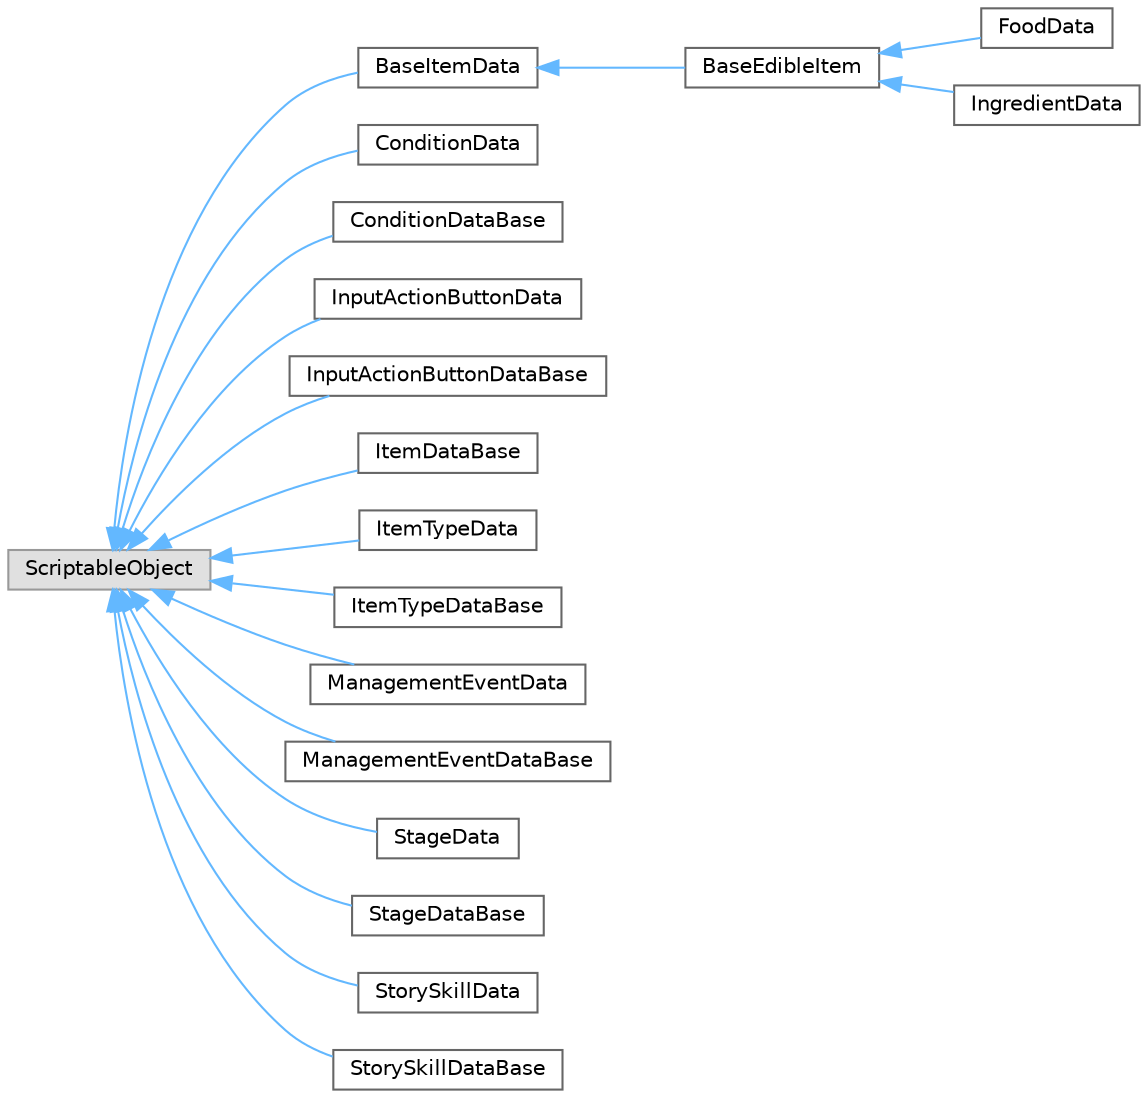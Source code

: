 digraph "クラス階層図"
{
 // LATEX_PDF_SIZE
  bgcolor="transparent";
  edge [fontname=Helvetica,fontsize=10,labelfontname=Helvetica,labelfontsize=10];
  node [fontname=Helvetica,fontsize=10,shape=box,height=0.2,width=0.4];
  rankdir="LR";
  Node0 [id="Node000000",label="ScriptableObject",height=0.2,width=0.4,color="grey60", fillcolor="#E0E0E0", style="filled",tooltip=" "];
  Node0 -> Node1 [id="edge534_Node000000_Node000001",dir="back",color="steelblue1",style="solid",tooltip=" "];
  Node1 [id="Node000001",label="BaseItemData",height=0.2,width=0.4,color="grey40", fillcolor="white", style="filled",URL="$class_base_item_data.html",tooltip=" "];
  Node1 -> Node2 [id="edge535_Node000001_Node000002",dir="back",color="steelblue1",style="solid",tooltip=" "];
  Node2 [id="Node000002",label="BaseEdibleItem",height=0.2,width=0.4,color="grey40", fillcolor="white", style="filled",URL="$class_base_edible_item.html",tooltip=" "];
  Node2 -> Node3 [id="edge536_Node000002_Node000003",dir="back",color="steelblue1",style="solid",tooltip=" "];
  Node3 [id="Node000003",label="FoodData",height=0.2,width=0.4,color="grey40", fillcolor="white", style="filled",URL="$class_food_data.html",tooltip=" "];
  Node2 -> Node4 [id="edge537_Node000002_Node000004",dir="back",color="steelblue1",style="solid",tooltip=" "];
  Node4 [id="Node000004",label="IngredientData",height=0.2,width=0.4,color="grey40", fillcolor="white", style="filled",URL="$class_ingredient_data.html",tooltip=" "];
  Node0 -> Node5 [id="edge538_Node000000_Node000005",dir="back",color="steelblue1",style="solid",tooltip=" "];
  Node5 [id="Node000005",label="ConditionData",height=0.2,width=0.4,color="grey40", fillcolor="white", style="filled",URL="$class_condition_data.html",tooltip=" "];
  Node0 -> Node6 [id="edge539_Node000000_Node000006",dir="back",color="steelblue1",style="solid",tooltip=" "];
  Node6 [id="Node000006",label="ConditionDataBase",height=0.2,width=0.4,color="grey40", fillcolor="white", style="filled",URL="$class_condition_data_base.html",tooltip=" "];
  Node0 -> Node7 [id="edge540_Node000000_Node000007",dir="back",color="steelblue1",style="solid",tooltip=" "];
  Node7 [id="Node000007",label="InputActionButtonData",height=0.2,width=0.4,color="grey40", fillcolor="white", style="filled",URL="$class_input_action_button_data.html",tooltip=" "];
  Node0 -> Node8 [id="edge541_Node000000_Node000008",dir="back",color="steelblue1",style="solid",tooltip=" "];
  Node8 [id="Node000008",label="InputActionButtonDataBase",height=0.2,width=0.4,color="grey40", fillcolor="white", style="filled",URL="$class_input_action_button_data_base.html",tooltip=" "];
  Node0 -> Node9 [id="edge542_Node000000_Node000009",dir="back",color="steelblue1",style="solid",tooltip=" "];
  Node9 [id="Node000009",label="ItemDataBase",height=0.2,width=0.4,color="grey40", fillcolor="white", style="filled",URL="$class_item_data_base.html",tooltip=" "];
  Node0 -> Node10 [id="edge543_Node000000_Node000010",dir="back",color="steelblue1",style="solid",tooltip=" "];
  Node10 [id="Node000010",label="ItemTypeData",height=0.2,width=0.4,color="grey40", fillcolor="white", style="filled",URL="$class_item_type_data.html",tooltip=" "];
  Node0 -> Node11 [id="edge544_Node000000_Node000011",dir="back",color="steelblue1",style="solid",tooltip=" "];
  Node11 [id="Node000011",label="ItemTypeDataBase",height=0.2,width=0.4,color="grey40", fillcolor="white", style="filled",URL="$class_item_type_data_base.html",tooltip=" "];
  Node0 -> Node12 [id="edge545_Node000000_Node000012",dir="back",color="steelblue1",style="solid",tooltip=" "];
  Node12 [id="Node000012",label="ManagementEventData",height=0.2,width=0.4,color="grey40", fillcolor="white", style="filled",URL="$class_management_event_data.html",tooltip=" "];
  Node0 -> Node13 [id="edge546_Node000000_Node000013",dir="back",color="steelblue1",style="solid",tooltip=" "];
  Node13 [id="Node000013",label="ManagementEventDataBase",height=0.2,width=0.4,color="grey40", fillcolor="white", style="filled",URL="$class_management_event_data_base.html",tooltip=" "];
  Node0 -> Node14 [id="edge547_Node000000_Node000014",dir="back",color="steelblue1",style="solid",tooltip=" "];
  Node14 [id="Node000014",label="StageData",height=0.2,width=0.4,color="grey40", fillcolor="white", style="filled",URL="$class_stage_data.html",tooltip=" "];
  Node0 -> Node15 [id="edge548_Node000000_Node000015",dir="back",color="steelblue1",style="solid",tooltip=" "];
  Node15 [id="Node000015",label="StageDataBase",height=0.2,width=0.4,color="grey40", fillcolor="white", style="filled",URL="$class_stage_data_base.html",tooltip=" "];
  Node0 -> Node16 [id="edge549_Node000000_Node000016",dir="back",color="steelblue1",style="solid",tooltip=" "];
  Node16 [id="Node000016",label="StorySkillData",height=0.2,width=0.4,color="grey40", fillcolor="white", style="filled",URL="$class_story_skill_data.html",tooltip=" "];
  Node0 -> Node17 [id="edge550_Node000000_Node000017",dir="back",color="steelblue1",style="solid",tooltip=" "];
  Node17 [id="Node000017",label="StorySkillDataBase",height=0.2,width=0.4,color="grey40", fillcolor="white", style="filled",URL="$class_story_skill_data_base.html",tooltip=" "];
}
